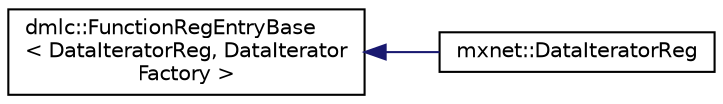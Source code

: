 digraph "Graphical Class Hierarchy"
{
 // LATEX_PDF_SIZE
  edge [fontname="Helvetica",fontsize="10",labelfontname="Helvetica",labelfontsize="10"];
  node [fontname="Helvetica",fontsize="10",shape=record];
  rankdir="LR";
  Node0 [label="dmlc::FunctionRegEntryBase\l\< DataIteratorReg, DataIterator\lFactory \>",height=0.2,width=0.4,color="black", fillcolor="white", style="filled",URL="$classdmlc_1_1FunctionRegEntryBase.html",tooltip=" "];
  Node0 -> Node1 [dir="back",color="midnightblue",fontsize="10",style="solid",fontname="Helvetica"];
  Node1 [label="mxnet::DataIteratorReg",height=0.2,width=0.4,color="black", fillcolor="white", style="filled",URL="$structmxnet_1_1DataIteratorReg.html",tooltip="Registry entry for DataIterator factory functions."];
}
